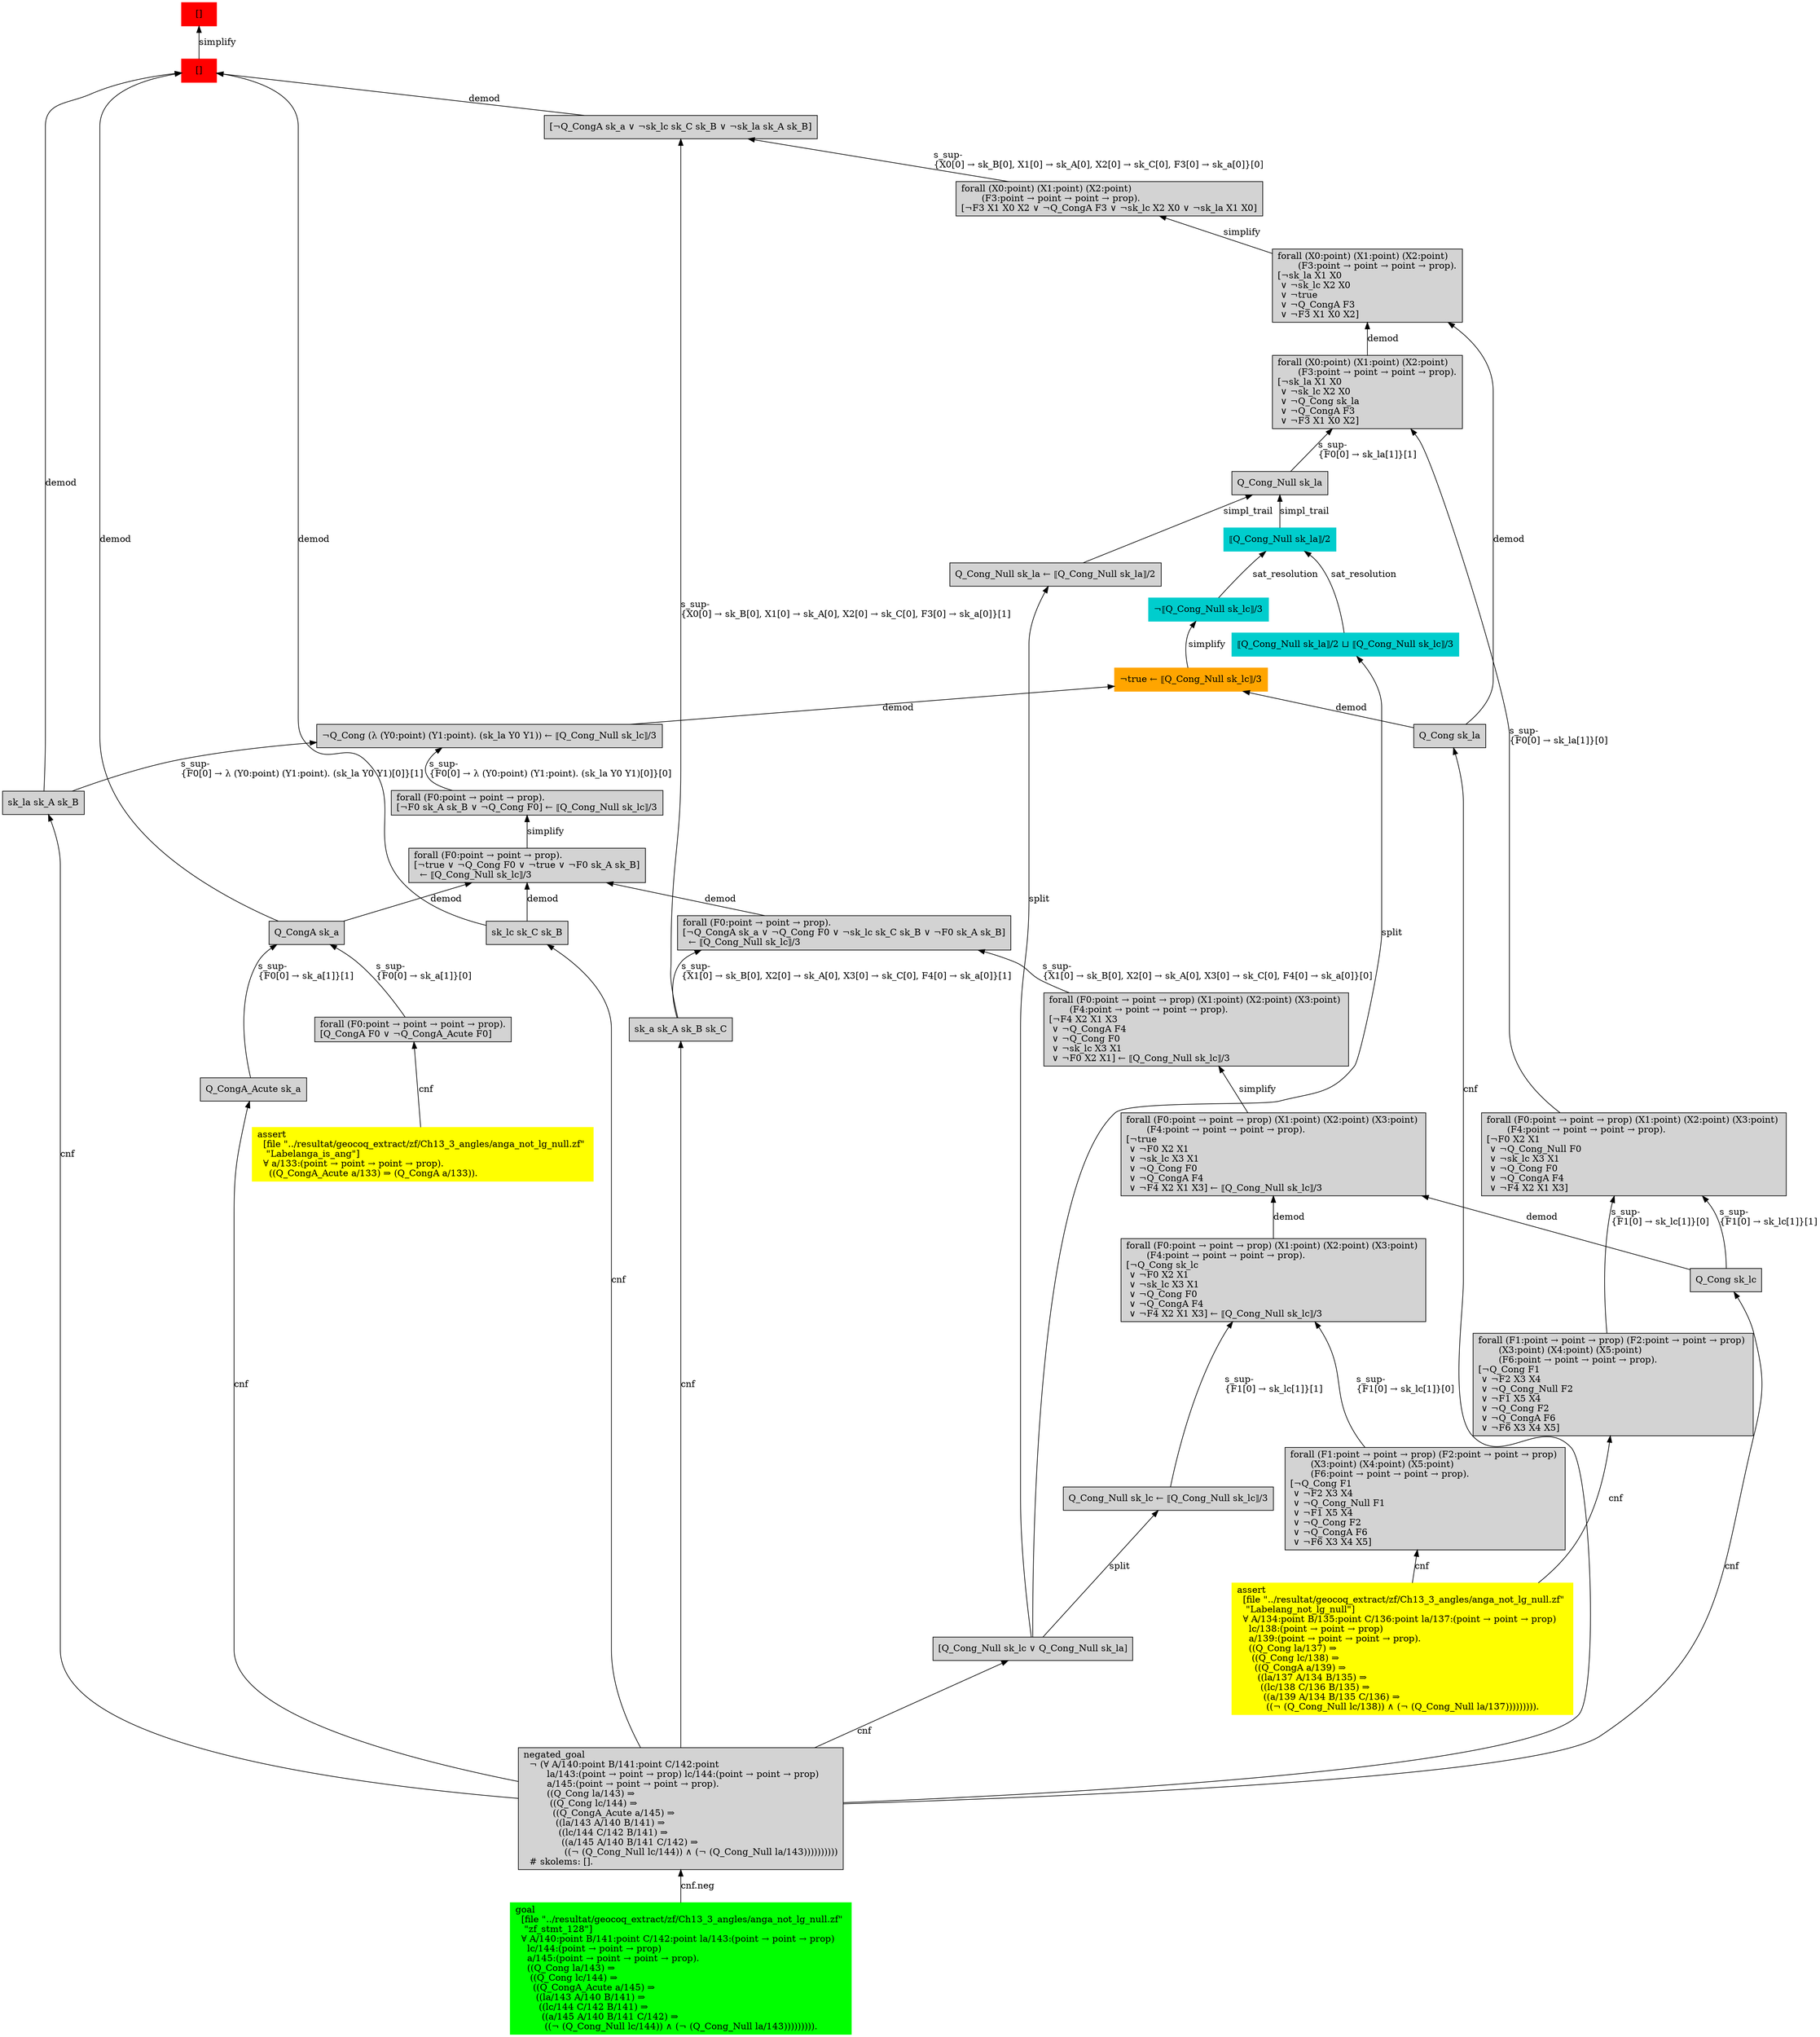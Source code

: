 digraph "unsat_graph" {
  vertex_0 [color=red, label="[]", shape=box, style=filled];
  vertex_0 -> vertex_1 [label="simplify", dir="back"];
  vertex_1 [color=red, label="[]", shape=box, style=filled];
  vertex_1 -> vertex_2 [label="demod", dir="back"];
  vertex_2 [shape=box, label="sk_la sk_A sk_B\l", style=filled];
  vertex_2 -> vertex_3 [label="cnf", dir="back"];
  vertex_3 [shape=box, label="negated_goal\l  ¬ (∀ A/140:point B/141:point C/142:point \l        la/143:(point → point → prop) lc/144:(point → point → prop) \l        a/145:(point → point → point → prop).\l        ((Q_Cong la/143) ⇒\l         ((Q_Cong lc/144) ⇒\l          ((Q_CongA_Acute a/145) ⇒\l           ((la/143 A/140 B/141) ⇒\l            ((lc/144 C/142 B/141) ⇒\l             ((a/145 A/140 B/141 C/142) ⇒\l              ((¬ (Q_Cong_Null lc/144)) ∧ (¬ (Q_Cong_Null la/143))))))))))\l  # skolems: [].\l", style=filled];
  vertex_3 -> vertex_4 [label="cnf.neg", dir="back"];
  vertex_4 [color=green, shape=box, label="goal\l  [file \"../resultat/geocoq_extract/zf/Ch13_3_angles/anga_not_lg_null.zf\" \l   \"zf_stmt_128\"]\l  ∀ A/140:point B/141:point C/142:point la/143:(point → point → prop) \l    lc/144:(point → point → prop) \l    a/145:(point → point → point → prop).\l    ((Q_Cong la/143) ⇒\l     ((Q_Cong lc/144) ⇒\l      ((Q_CongA_Acute a/145) ⇒\l       ((la/143 A/140 B/141) ⇒\l        ((lc/144 C/142 B/141) ⇒\l         ((a/145 A/140 B/141 C/142) ⇒\l          ((¬ (Q_Cong_Null lc/144)) ∧ (¬ (Q_Cong_Null la/143))))))))).\l", style=filled];
  vertex_1 -> vertex_5 [label="demod", dir="back"];
  vertex_5 [shape=box, label="sk_lc sk_C sk_B\l", style=filled];
  vertex_5 -> vertex_3 [label="cnf", dir="back"];
  vertex_1 -> vertex_6 [label="demod", dir="back"];
  vertex_6 [shape=box, label="Q_CongA sk_a\l", style=filled];
  vertex_6 -> vertex_7 [label="s_sup-\l\{F0[0] → sk_a[1]\}[0]\l", dir="back"];
  vertex_7 [shape=box, label="forall (F0:point → point → point → prop).\l[Q_CongA F0 ∨ ¬Q_CongA_Acute F0]\l", style=filled];
  vertex_7 -> vertex_8 [label="cnf", dir="back"];
  vertex_8 [color=yellow, shape=box, label="assert\l  [file \"../resultat/geocoq_extract/zf/Ch13_3_angles/anga_not_lg_null.zf\" \l   \"Labelanga_is_ang\"]\l  ∀ a/133:(point → point → point → prop).\l    ((Q_CongA_Acute a/133) ⇒ (Q_CongA a/133)).\l", style=filled];
  vertex_6 -> vertex_9 [label="s_sup-\l\{F0[0] → sk_a[1]\}[1]\l", dir="back"];
  vertex_9 [shape=box, label="Q_CongA_Acute sk_a\l", style=filled];
  vertex_9 -> vertex_3 [label="cnf", dir="back"];
  vertex_1 -> vertex_10 [label="demod", dir="back"];
  vertex_10 [shape=box, label="[¬Q_CongA sk_a ∨ ¬sk_lc sk_C sk_B ∨ ¬sk_la sk_A sk_B]\l", style=filled];
  vertex_10 -> vertex_11 [label="s_sup-\l\{X0[0] → sk_B[0], X1[0] → sk_A[0], X2[0] → sk_C[0], F3[0] → sk_a[0]\}[0]\l", dir="back"];
  vertex_11 [shape=box, label="forall (X0:point) (X1:point) (X2:point) \l       (F3:point → point → point → prop).\l[¬F3 X1 X0 X2 ∨ ¬Q_CongA F3 ∨ ¬sk_lc X2 X0 ∨ ¬sk_la X1 X0]\l", style=filled];
  vertex_11 -> vertex_12 [label="simplify", dir="back"];
  vertex_12 [shape=box, label="forall (X0:point) (X1:point) (X2:point) \l       (F3:point → point → point → prop).\l[¬sk_la X1 X0\l ∨ ¬sk_lc X2 X0\l ∨ ¬true\l ∨ ¬Q_CongA F3\l ∨ ¬F3 X1 X0 X2]\l", style=filled];
  vertex_12 -> vertex_13 [label="demod", dir="back"];
  vertex_13 [shape=box, label="Q_Cong sk_la\l", style=filled];
  vertex_13 -> vertex_3 [label="cnf", dir="back"];
  vertex_12 -> vertex_14 [label="demod", dir="back"];
  vertex_14 [shape=box, label="forall (X0:point) (X1:point) (X2:point) \l       (F3:point → point → point → prop).\l[¬sk_la X1 X0\l ∨ ¬sk_lc X2 X0\l ∨ ¬Q_Cong sk_la\l ∨ ¬Q_CongA F3\l ∨ ¬F3 X1 X0 X2]\l", style=filled];
  vertex_14 -> vertex_15 [label="s_sup-\l\{F0[0] → sk_la[1]\}[0]\l", dir="back"];
  vertex_15 [shape=box, label="forall (F0:point → point → prop) (X1:point) (X2:point) (X3:point) \l       (F4:point → point → point → prop).\l[¬F0 X2 X1\l ∨ ¬Q_Cong_Null F0\l ∨ ¬sk_lc X3 X1\l ∨ ¬Q_Cong F0\l ∨ ¬Q_CongA F4\l ∨ ¬F4 X2 X1 X3]\l", style=filled];
  vertex_15 -> vertex_16 [label="s_sup-\l\{F1[0] → sk_lc[1]\}[0]\l", dir="back"];
  vertex_16 [shape=box, label="forall (F1:point → point → prop) (F2:point → point → prop) \l       (X3:point) (X4:point) (X5:point) \l       (F6:point → point → point → prop).\l[¬Q_Cong F1\l ∨ ¬F2 X3 X4\l ∨ ¬Q_Cong_Null F2\l ∨ ¬F1 X5 X4\l ∨ ¬Q_Cong F2\l ∨ ¬Q_CongA F6\l ∨ ¬F6 X3 X4 X5]\l", style=filled];
  vertex_16 -> vertex_17 [label="cnf", dir="back"];
  vertex_17 [color=yellow, shape=box, label="assert\l  [file \"../resultat/geocoq_extract/zf/Ch13_3_angles/anga_not_lg_null.zf\" \l   \"Labelang_not_lg_null\"]\l  ∀ A/134:point B/135:point C/136:point la/137:(point → point → prop) \l    lc/138:(point → point → prop) \l    a/139:(point → point → point → prop).\l    ((Q_Cong la/137) ⇒\l     ((Q_Cong lc/138) ⇒\l      ((Q_CongA a/139) ⇒\l       ((la/137 A/134 B/135) ⇒\l        ((lc/138 C/136 B/135) ⇒\l         ((a/139 A/134 B/135 C/136) ⇒\l          ((¬ (Q_Cong_Null lc/138)) ∧ (¬ (Q_Cong_Null la/137))))))))).\l", style=filled];
  vertex_15 -> vertex_18 [label="s_sup-\l\{F1[0] → sk_lc[1]\}[1]\l", dir="back"];
  vertex_18 [shape=box, label="Q_Cong sk_lc\l", style=filled];
  vertex_18 -> vertex_3 [label="cnf", dir="back"];
  vertex_14 -> vertex_19 [label="s_sup-\l\{F0[0] → sk_la[1]\}[1]\l", dir="back"];
  vertex_19 [shape=box, label="Q_Cong_Null sk_la\l", style=filled];
  vertex_19 -> vertex_20 [label="simpl_trail", dir="back"];
  vertex_20 [color=cyan3, shape=box, label="⟦Q_Cong_Null sk_la⟧/2\l", style=filled];
  vertex_20 -> vertex_21 [label="sat_resolution", dir="back"];
  vertex_21 [color=cyan3, shape=box, label="¬⟦Q_Cong_Null sk_lc⟧/3\l", style=filled];
  vertex_21 -> vertex_22 [label="simplify", dir="back"];
  vertex_22 [color=orange, shape=box, label="¬true ← ⟦Q_Cong_Null sk_lc⟧/3\l", style=filled];
  vertex_22 -> vertex_13 [label="demod", dir="back"];
  vertex_22 -> vertex_23 [label="demod", dir="back"];
  vertex_23 [shape=box, label="¬Q_Cong (λ (Y0:point) (Y1:point). (sk_la Y0 Y1)) ← ⟦Q_Cong_Null sk_lc⟧/3\l", style=filled];
  vertex_23 -> vertex_24 [label="s_sup-\l\{F0[0] → λ (Y0:point) (Y1:point). (sk_la Y0 Y1)[0]\}[0]\l", dir="back"];
  vertex_24 [shape=box, label="forall (F0:point → point → prop).\l[¬F0 sk_A sk_B ∨ ¬Q_Cong F0] ← ⟦Q_Cong_Null sk_lc⟧/3\l", style=filled];
  vertex_24 -> vertex_25 [label="simplify", dir="back"];
  vertex_25 [shape=box, label="forall (F0:point → point → prop).\l[¬true ∨ ¬Q_Cong F0 ∨ ¬true ∨ ¬F0 sk_A sk_B]\l  ← ⟦Q_Cong_Null sk_lc⟧/3\l", style=filled];
  vertex_25 -> vertex_5 [label="demod", dir="back"];
  vertex_25 -> vertex_6 [label="demod", dir="back"];
  vertex_25 -> vertex_26 [label="demod", dir="back"];
  vertex_26 [shape=box, label="forall (F0:point → point → prop).\l[¬Q_CongA sk_a ∨ ¬Q_Cong F0 ∨ ¬sk_lc sk_C sk_B ∨ ¬F0 sk_A sk_B]\l  ← ⟦Q_Cong_Null sk_lc⟧/3\l", style=filled];
  vertex_26 -> vertex_27 [label="s_sup-\l\{X1[0] → sk_B[0], X2[0] → sk_A[0], X3[0] → sk_C[0], F4[0] → sk_a[0]\}[0]\l", dir="back"];
  vertex_27 [shape=box, label="forall (F0:point → point → prop) (X1:point) (X2:point) (X3:point) \l       (F4:point → point → point → prop).\l[¬F4 X2 X1 X3\l ∨ ¬Q_CongA F4\l ∨ ¬Q_Cong F0\l ∨ ¬sk_lc X3 X1\l ∨ ¬F0 X2 X1] ← ⟦Q_Cong_Null sk_lc⟧/3\l", style=filled];
  vertex_27 -> vertex_28 [label="simplify", dir="back"];
  vertex_28 [shape=box, label="forall (F0:point → point → prop) (X1:point) (X2:point) (X3:point) \l       (F4:point → point → point → prop).\l[¬true\l ∨ ¬F0 X2 X1\l ∨ ¬sk_lc X3 X1\l ∨ ¬Q_Cong F0\l ∨ ¬Q_CongA F4\l ∨ ¬F4 X2 X1 X3] ← ⟦Q_Cong_Null sk_lc⟧/3\l", style=filled];
  vertex_28 -> vertex_18 [label="demod", dir="back"];
  vertex_28 -> vertex_29 [label="demod", dir="back"];
  vertex_29 [shape=box, label="forall (F0:point → point → prop) (X1:point) (X2:point) (X3:point) \l       (F4:point → point → point → prop).\l[¬Q_Cong sk_lc\l ∨ ¬F0 X2 X1\l ∨ ¬sk_lc X3 X1\l ∨ ¬Q_Cong F0\l ∨ ¬Q_CongA F4\l ∨ ¬F4 X2 X1 X3] ← ⟦Q_Cong_Null sk_lc⟧/3\l", style=filled];
  vertex_29 -> vertex_30 [label="s_sup-\l\{F1[0] → sk_lc[1]\}[0]\l", dir="back"];
  vertex_30 [shape=box, label="forall (F1:point → point → prop) (F2:point → point → prop) \l       (X3:point) (X4:point) (X5:point) \l       (F6:point → point → point → prop).\l[¬Q_Cong F1\l ∨ ¬F2 X3 X4\l ∨ ¬Q_Cong_Null F1\l ∨ ¬F1 X5 X4\l ∨ ¬Q_Cong F2\l ∨ ¬Q_CongA F6\l ∨ ¬F6 X3 X4 X5]\l", style=filled];
  vertex_30 -> vertex_17 [label="cnf", dir="back"];
  vertex_29 -> vertex_31 [label="s_sup-\l\{F1[0] → sk_lc[1]\}[1]\l", dir="back"];
  vertex_31 [shape=box, label="Q_Cong_Null sk_lc ← ⟦Q_Cong_Null sk_lc⟧/3\l", style=filled];
  vertex_31 -> vertex_32 [label="split", dir="back"];
  vertex_32 [shape=box, label="[Q_Cong_Null sk_lc ∨ Q_Cong_Null sk_la]\l", style=filled];
  vertex_32 -> vertex_3 [label="cnf", dir="back"];
  vertex_26 -> vertex_33 [label="s_sup-\l\{X1[0] → sk_B[0], X2[0] → sk_A[0], X3[0] → sk_C[0], F4[0] → sk_a[0]\}[1]\l", dir="back"];
  vertex_33 [shape=box, label="sk_a sk_A sk_B sk_C\l", style=filled];
  vertex_33 -> vertex_3 [label="cnf", dir="back"];
  vertex_23 -> vertex_2 [label="s_sup-\l\{F0[0] → λ (Y0:point) (Y1:point). (sk_la Y0 Y1)[0]\}[1]\l", dir="back"];
  vertex_20 -> vertex_34 [label="sat_resolution", dir="back"];
  vertex_34 [color=cyan3, shape=box, label="⟦Q_Cong_Null sk_la⟧/2 ⊔ ⟦Q_Cong_Null sk_lc⟧/3\l", style=filled];
  vertex_34 -> vertex_32 [label="split", dir="back"];
  vertex_19 -> vertex_35 [label="simpl_trail", dir="back"];
  vertex_35 [shape=box, label="Q_Cong_Null sk_la ← ⟦Q_Cong_Null sk_la⟧/2\l", style=filled];
  vertex_35 -> vertex_32 [label="split", dir="back"];
  vertex_10 -> vertex_33 [label="s_sup-\l\{X0[0] → sk_B[0], X1[0] → sk_A[0], X2[0] → sk_C[0], F3[0] → sk_a[0]\}[1]\l", dir="back"];
  }


